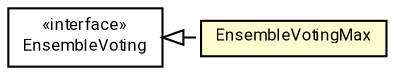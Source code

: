 #!/usr/local/bin/dot
#
# Class diagram 
# Generated by UMLGraph version R5_7_2-60-g0e99a6 (http://www.spinellis.gr/umlgraph/)
#

digraph G {
	graph [fontnames="svg"]
	edge [fontname="Roboto",fontsize=7,labelfontname="Roboto",labelfontsize=7,color="black"];
	node [fontname="Roboto",fontcolor="black",fontsize=8,shape=plaintext,margin=0,width=0,height=0];
	nodesep=0.15;
	ranksep=0.25;
	rankdir=LR;
	// de.lmu.ifi.dbs.elki.utilities.ensemble.EnsembleVotingMax
	c3840227 [label=<<table title="de.lmu.ifi.dbs.elki.utilities.ensemble.EnsembleVotingMax" border="0" cellborder="1" cellspacing="0" cellpadding="2" bgcolor="lemonChiffon" href="EnsembleVotingMax.html" target="_parent">
		<tr><td><table border="0" cellspacing="0" cellpadding="1">
		<tr><td align="center" balign="center"> <font face="Roboto">EnsembleVotingMax</font> </td></tr>
		</table></td></tr>
		</table>>, URL="EnsembleVotingMax.html"];
	// de.lmu.ifi.dbs.elki.utilities.ensemble.EnsembleVoting
	c3840235 [label=<<table title="de.lmu.ifi.dbs.elki.utilities.ensemble.EnsembleVoting" border="0" cellborder="1" cellspacing="0" cellpadding="2" href="EnsembleVoting.html" target="_parent">
		<tr><td><table border="0" cellspacing="0" cellpadding="1">
		<tr><td align="center" balign="center"> &#171;interface&#187; </td></tr>
		<tr><td align="center" balign="center"> <font face="Roboto">EnsembleVoting</font> </td></tr>
		</table></td></tr>
		</table>>, URL="EnsembleVoting.html"];
	// de.lmu.ifi.dbs.elki.utilities.ensemble.EnsembleVotingMax implements de.lmu.ifi.dbs.elki.utilities.ensemble.EnsembleVoting
	c3840235 -> c3840227 [arrowtail=empty,style=dashed,dir=back,weight=9];
}

